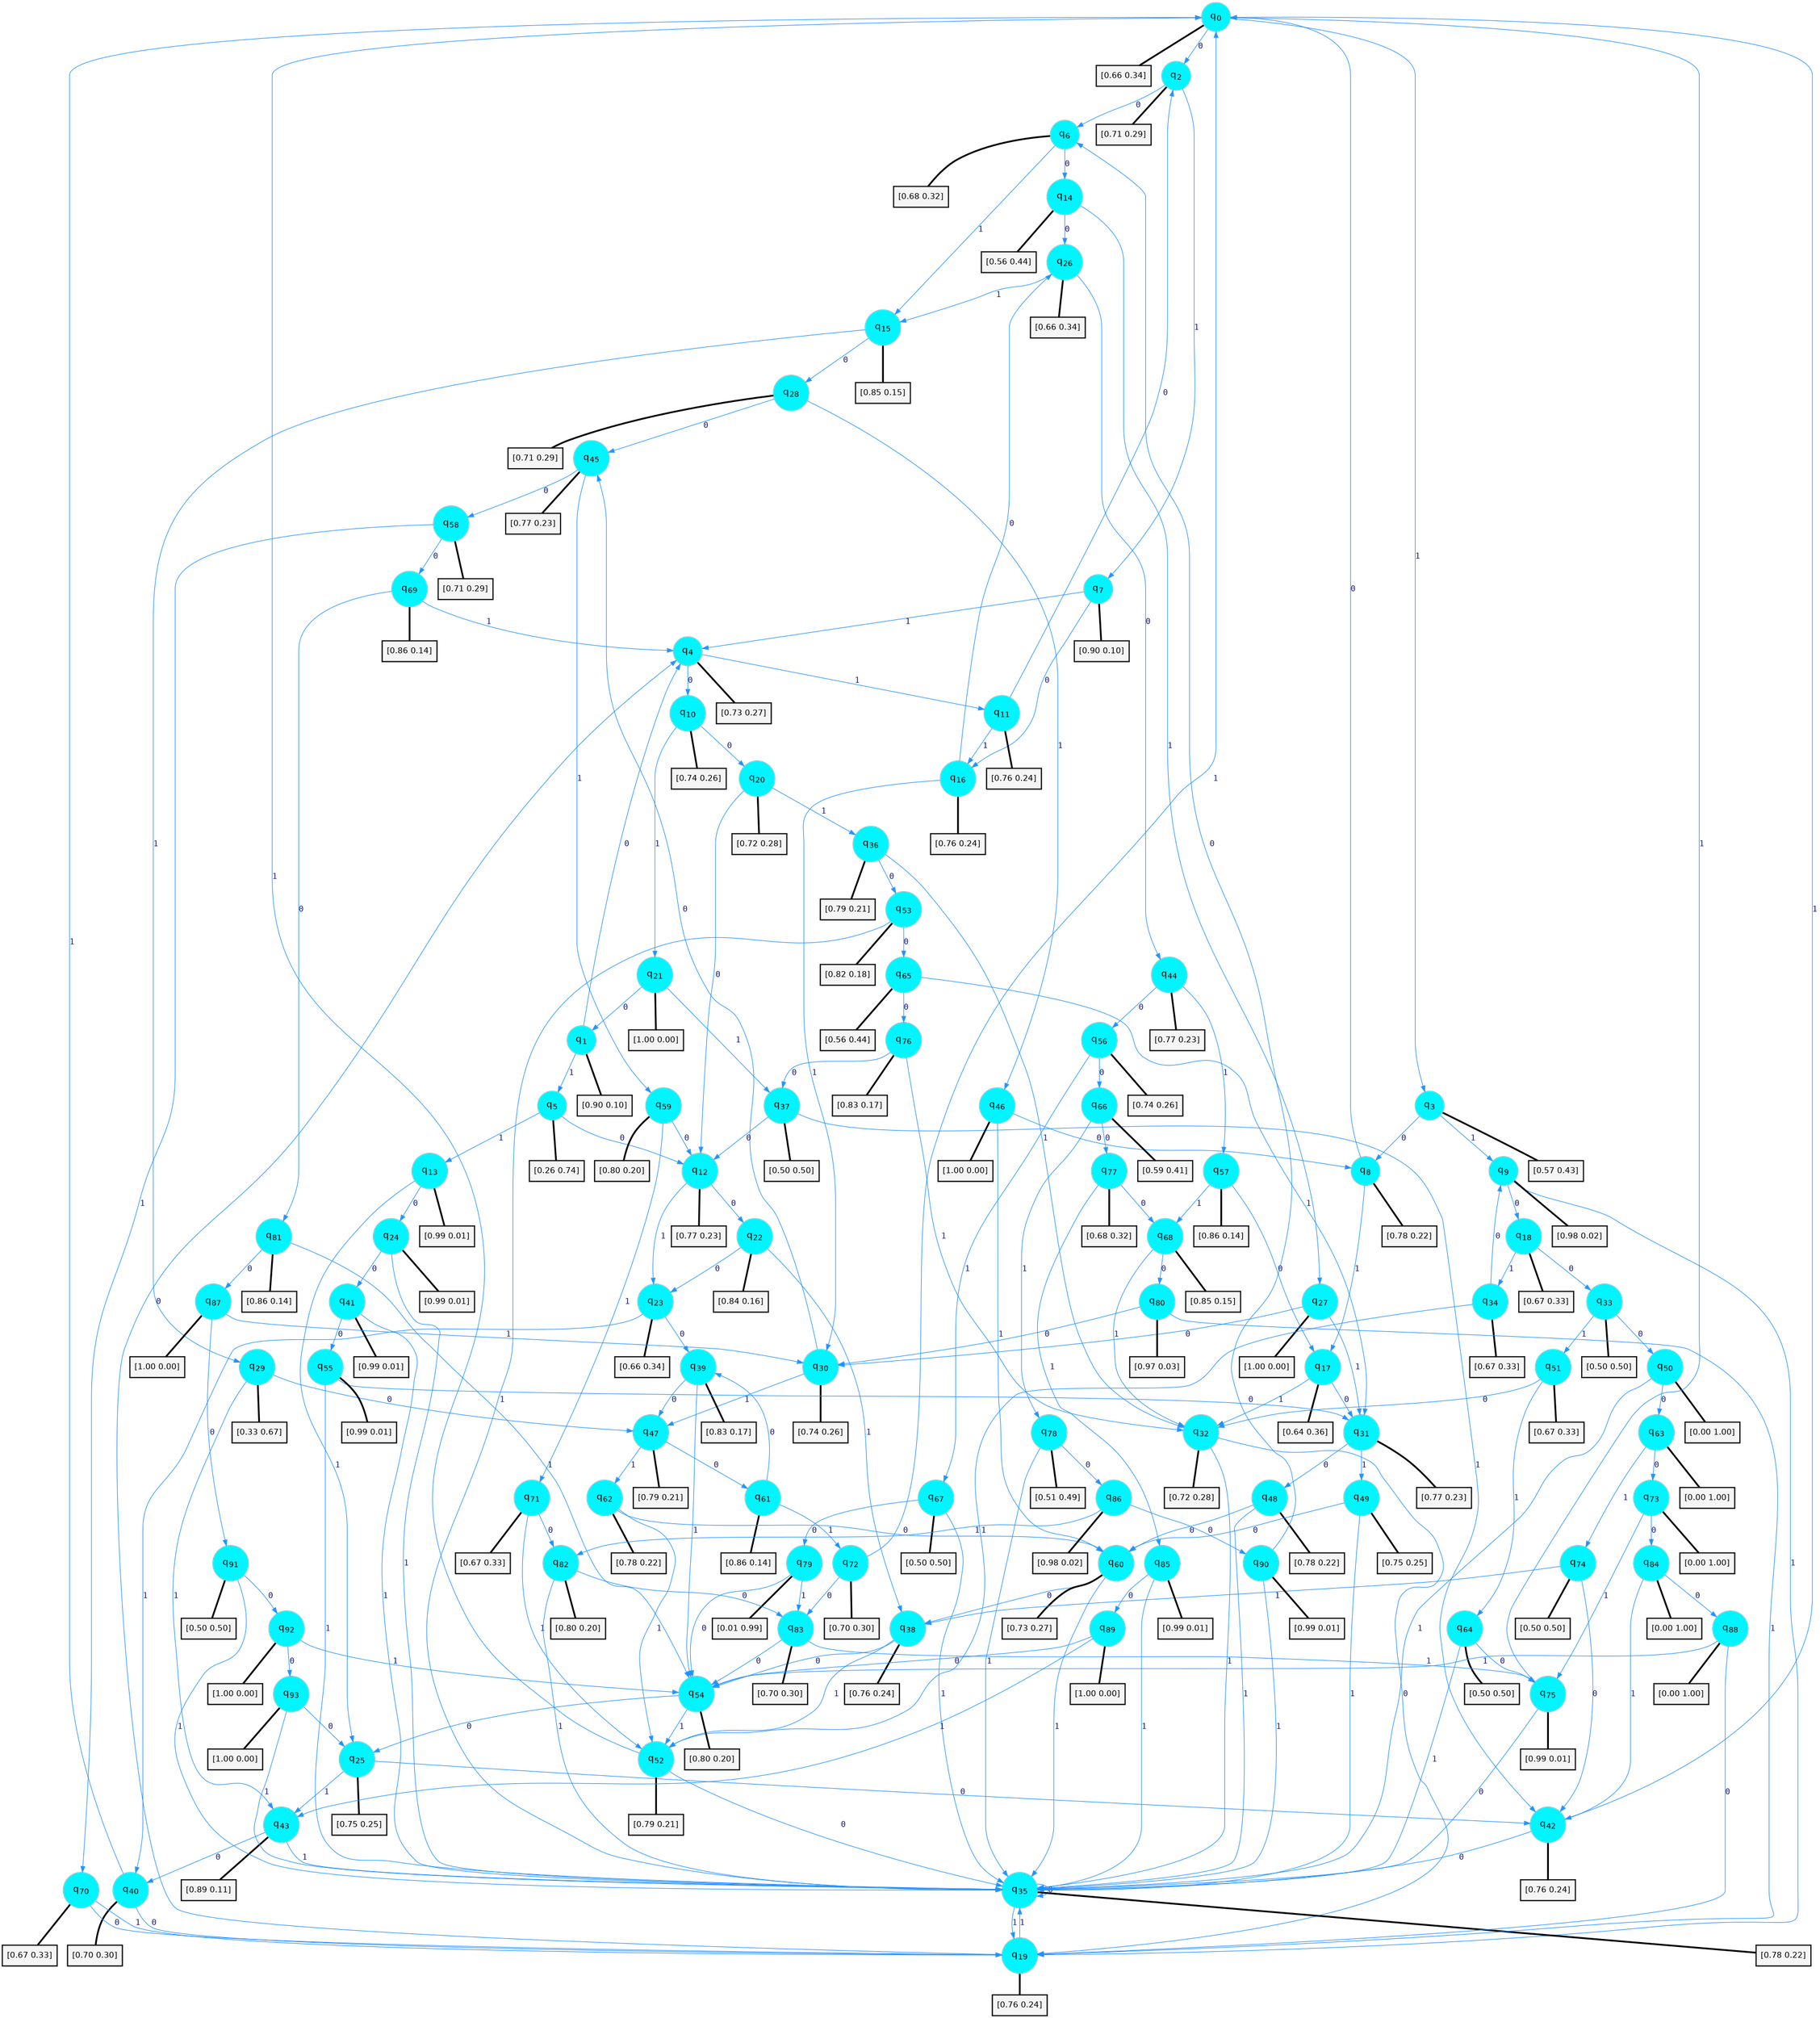 digraph G {
graph [
bgcolor=transparent, dpi=300, rankdir=TD, size="40,25"];
node [
color=gray, fillcolor=turquoise1, fontcolor=black, fontname=Helvetica, fontsize=16, fontweight=bold, shape=circle, style=filled];
edge [
arrowsize=1, color=dodgerblue1, fontcolor=midnightblue, fontname=courier, fontweight=bold, penwidth=1, style=solid, weight=20];
0[label=<q<SUB>0</SUB>>];
1[label=<q<SUB>1</SUB>>];
2[label=<q<SUB>2</SUB>>];
3[label=<q<SUB>3</SUB>>];
4[label=<q<SUB>4</SUB>>];
5[label=<q<SUB>5</SUB>>];
6[label=<q<SUB>6</SUB>>];
7[label=<q<SUB>7</SUB>>];
8[label=<q<SUB>8</SUB>>];
9[label=<q<SUB>9</SUB>>];
10[label=<q<SUB>10</SUB>>];
11[label=<q<SUB>11</SUB>>];
12[label=<q<SUB>12</SUB>>];
13[label=<q<SUB>13</SUB>>];
14[label=<q<SUB>14</SUB>>];
15[label=<q<SUB>15</SUB>>];
16[label=<q<SUB>16</SUB>>];
17[label=<q<SUB>17</SUB>>];
18[label=<q<SUB>18</SUB>>];
19[label=<q<SUB>19</SUB>>];
20[label=<q<SUB>20</SUB>>];
21[label=<q<SUB>21</SUB>>];
22[label=<q<SUB>22</SUB>>];
23[label=<q<SUB>23</SUB>>];
24[label=<q<SUB>24</SUB>>];
25[label=<q<SUB>25</SUB>>];
26[label=<q<SUB>26</SUB>>];
27[label=<q<SUB>27</SUB>>];
28[label=<q<SUB>28</SUB>>];
29[label=<q<SUB>29</SUB>>];
30[label=<q<SUB>30</SUB>>];
31[label=<q<SUB>31</SUB>>];
32[label=<q<SUB>32</SUB>>];
33[label=<q<SUB>33</SUB>>];
34[label=<q<SUB>34</SUB>>];
35[label=<q<SUB>35</SUB>>];
36[label=<q<SUB>36</SUB>>];
37[label=<q<SUB>37</SUB>>];
38[label=<q<SUB>38</SUB>>];
39[label=<q<SUB>39</SUB>>];
40[label=<q<SUB>40</SUB>>];
41[label=<q<SUB>41</SUB>>];
42[label=<q<SUB>42</SUB>>];
43[label=<q<SUB>43</SUB>>];
44[label=<q<SUB>44</SUB>>];
45[label=<q<SUB>45</SUB>>];
46[label=<q<SUB>46</SUB>>];
47[label=<q<SUB>47</SUB>>];
48[label=<q<SUB>48</SUB>>];
49[label=<q<SUB>49</SUB>>];
50[label=<q<SUB>50</SUB>>];
51[label=<q<SUB>51</SUB>>];
52[label=<q<SUB>52</SUB>>];
53[label=<q<SUB>53</SUB>>];
54[label=<q<SUB>54</SUB>>];
55[label=<q<SUB>55</SUB>>];
56[label=<q<SUB>56</SUB>>];
57[label=<q<SUB>57</SUB>>];
58[label=<q<SUB>58</SUB>>];
59[label=<q<SUB>59</SUB>>];
60[label=<q<SUB>60</SUB>>];
61[label=<q<SUB>61</SUB>>];
62[label=<q<SUB>62</SUB>>];
63[label=<q<SUB>63</SUB>>];
64[label=<q<SUB>64</SUB>>];
65[label=<q<SUB>65</SUB>>];
66[label=<q<SUB>66</SUB>>];
67[label=<q<SUB>67</SUB>>];
68[label=<q<SUB>68</SUB>>];
69[label=<q<SUB>69</SUB>>];
70[label=<q<SUB>70</SUB>>];
71[label=<q<SUB>71</SUB>>];
72[label=<q<SUB>72</SUB>>];
73[label=<q<SUB>73</SUB>>];
74[label=<q<SUB>74</SUB>>];
75[label=<q<SUB>75</SUB>>];
76[label=<q<SUB>76</SUB>>];
77[label=<q<SUB>77</SUB>>];
78[label=<q<SUB>78</SUB>>];
79[label=<q<SUB>79</SUB>>];
80[label=<q<SUB>80</SUB>>];
81[label=<q<SUB>81</SUB>>];
82[label=<q<SUB>82</SUB>>];
83[label=<q<SUB>83</SUB>>];
84[label=<q<SUB>84</SUB>>];
85[label=<q<SUB>85</SUB>>];
86[label=<q<SUB>86</SUB>>];
87[label=<q<SUB>87</SUB>>];
88[label=<q<SUB>88</SUB>>];
89[label=<q<SUB>89</SUB>>];
90[label=<q<SUB>90</SUB>>];
91[label=<q<SUB>91</SUB>>];
92[label=<q<SUB>92</SUB>>];
93[label=<q<SUB>93</SUB>>];
94[label="[0.66 0.34]", shape=box,fontcolor=black, fontname=Helvetica, fontsize=14, penwidth=2, fillcolor=whitesmoke,color=black];
95[label="[0.90 0.10]", shape=box,fontcolor=black, fontname=Helvetica, fontsize=14, penwidth=2, fillcolor=whitesmoke,color=black];
96[label="[0.71 0.29]", shape=box,fontcolor=black, fontname=Helvetica, fontsize=14, penwidth=2, fillcolor=whitesmoke,color=black];
97[label="[0.57 0.43]", shape=box,fontcolor=black, fontname=Helvetica, fontsize=14, penwidth=2, fillcolor=whitesmoke,color=black];
98[label="[0.73 0.27]", shape=box,fontcolor=black, fontname=Helvetica, fontsize=14, penwidth=2, fillcolor=whitesmoke,color=black];
99[label="[0.26 0.74]", shape=box,fontcolor=black, fontname=Helvetica, fontsize=14, penwidth=2, fillcolor=whitesmoke,color=black];
100[label="[0.68 0.32]", shape=box,fontcolor=black, fontname=Helvetica, fontsize=14, penwidth=2, fillcolor=whitesmoke,color=black];
101[label="[0.90 0.10]", shape=box,fontcolor=black, fontname=Helvetica, fontsize=14, penwidth=2, fillcolor=whitesmoke,color=black];
102[label="[0.78 0.22]", shape=box,fontcolor=black, fontname=Helvetica, fontsize=14, penwidth=2, fillcolor=whitesmoke,color=black];
103[label="[0.98 0.02]", shape=box,fontcolor=black, fontname=Helvetica, fontsize=14, penwidth=2, fillcolor=whitesmoke,color=black];
104[label="[0.74 0.26]", shape=box,fontcolor=black, fontname=Helvetica, fontsize=14, penwidth=2, fillcolor=whitesmoke,color=black];
105[label="[0.76 0.24]", shape=box,fontcolor=black, fontname=Helvetica, fontsize=14, penwidth=2, fillcolor=whitesmoke,color=black];
106[label="[0.77 0.23]", shape=box,fontcolor=black, fontname=Helvetica, fontsize=14, penwidth=2, fillcolor=whitesmoke,color=black];
107[label="[0.99 0.01]", shape=box,fontcolor=black, fontname=Helvetica, fontsize=14, penwidth=2, fillcolor=whitesmoke,color=black];
108[label="[0.56 0.44]", shape=box,fontcolor=black, fontname=Helvetica, fontsize=14, penwidth=2, fillcolor=whitesmoke,color=black];
109[label="[0.85 0.15]", shape=box,fontcolor=black, fontname=Helvetica, fontsize=14, penwidth=2, fillcolor=whitesmoke,color=black];
110[label="[0.76 0.24]", shape=box,fontcolor=black, fontname=Helvetica, fontsize=14, penwidth=2, fillcolor=whitesmoke,color=black];
111[label="[0.64 0.36]", shape=box,fontcolor=black, fontname=Helvetica, fontsize=14, penwidth=2, fillcolor=whitesmoke,color=black];
112[label="[0.67 0.33]", shape=box,fontcolor=black, fontname=Helvetica, fontsize=14, penwidth=2, fillcolor=whitesmoke,color=black];
113[label="[0.76 0.24]", shape=box,fontcolor=black, fontname=Helvetica, fontsize=14, penwidth=2, fillcolor=whitesmoke,color=black];
114[label="[0.72 0.28]", shape=box,fontcolor=black, fontname=Helvetica, fontsize=14, penwidth=2, fillcolor=whitesmoke,color=black];
115[label="[1.00 0.00]", shape=box,fontcolor=black, fontname=Helvetica, fontsize=14, penwidth=2, fillcolor=whitesmoke,color=black];
116[label="[0.84 0.16]", shape=box,fontcolor=black, fontname=Helvetica, fontsize=14, penwidth=2, fillcolor=whitesmoke,color=black];
117[label="[0.66 0.34]", shape=box,fontcolor=black, fontname=Helvetica, fontsize=14, penwidth=2, fillcolor=whitesmoke,color=black];
118[label="[0.99 0.01]", shape=box,fontcolor=black, fontname=Helvetica, fontsize=14, penwidth=2, fillcolor=whitesmoke,color=black];
119[label="[0.75 0.25]", shape=box,fontcolor=black, fontname=Helvetica, fontsize=14, penwidth=2, fillcolor=whitesmoke,color=black];
120[label="[0.66 0.34]", shape=box,fontcolor=black, fontname=Helvetica, fontsize=14, penwidth=2, fillcolor=whitesmoke,color=black];
121[label="[1.00 0.00]", shape=box,fontcolor=black, fontname=Helvetica, fontsize=14, penwidth=2, fillcolor=whitesmoke,color=black];
122[label="[0.71 0.29]", shape=box,fontcolor=black, fontname=Helvetica, fontsize=14, penwidth=2, fillcolor=whitesmoke,color=black];
123[label="[0.33 0.67]", shape=box,fontcolor=black, fontname=Helvetica, fontsize=14, penwidth=2, fillcolor=whitesmoke,color=black];
124[label="[0.74 0.26]", shape=box,fontcolor=black, fontname=Helvetica, fontsize=14, penwidth=2, fillcolor=whitesmoke,color=black];
125[label="[0.77 0.23]", shape=box,fontcolor=black, fontname=Helvetica, fontsize=14, penwidth=2, fillcolor=whitesmoke,color=black];
126[label="[0.72 0.28]", shape=box,fontcolor=black, fontname=Helvetica, fontsize=14, penwidth=2, fillcolor=whitesmoke,color=black];
127[label="[0.50 0.50]", shape=box,fontcolor=black, fontname=Helvetica, fontsize=14, penwidth=2, fillcolor=whitesmoke,color=black];
128[label="[0.67 0.33]", shape=box,fontcolor=black, fontname=Helvetica, fontsize=14, penwidth=2, fillcolor=whitesmoke,color=black];
129[label="[0.78 0.22]", shape=box,fontcolor=black, fontname=Helvetica, fontsize=14, penwidth=2, fillcolor=whitesmoke,color=black];
130[label="[0.79 0.21]", shape=box,fontcolor=black, fontname=Helvetica, fontsize=14, penwidth=2, fillcolor=whitesmoke,color=black];
131[label="[0.50 0.50]", shape=box,fontcolor=black, fontname=Helvetica, fontsize=14, penwidth=2, fillcolor=whitesmoke,color=black];
132[label="[0.76 0.24]", shape=box,fontcolor=black, fontname=Helvetica, fontsize=14, penwidth=2, fillcolor=whitesmoke,color=black];
133[label="[0.83 0.17]", shape=box,fontcolor=black, fontname=Helvetica, fontsize=14, penwidth=2, fillcolor=whitesmoke,color=black];
134[label="[0.70 0.30]", shape=box,fontcolor=black, fontname=Helvetica, fontsize=14, penwidth=2, fillcolor=whitesmoke,color=black];
135[label="[0.99 0.01]", shape=box,fontcolor=black, fontname=Helvetica, fontsize=14, penwidth=2, fillcolor=whitesmoke,color=black];
136[label="[0.76 0.24]", shape=box,fontcolor=black, fontname=Helvetica, fontsize=14, penwidth=2, fillcolor=whitesmoke,color=black];
137[label="[0.89 0.11]", shape=box,fontcolor=black, fontname=Helvetica, fontsize=14, penwidth=2, fillcolor=whitesmoke,color=black];
138[label="[0.77 0.23]", shape=box,fontcolor=black, fontname=Helvetica, fontsize=14, penwidth=2, fillcolor=whitesmoke,color=black];
139[label="[0.77 0.23]", shape=box,fontcolor=black, fontname=Helvetica, fontsize=14, penwidth=2, fillcolor=whitesmoke,color=black];
140[label="[1.00 0.00]", shape=box,fontcolor=black, fontname=Helvetica, fontsize=14, penwidth=2, fillcolor=whitesmoke,color=black];
141[label="[0.79 0.21]", shape=box,fontcolor=black, fontname=Helvetica, fontsize=14, penwidth=2, fillcolor=whitesmoke,color=black];
142[label="[0.78 0.22]", shape=box,fontcolor=black, fontname=Helvetica, fontsize=14, penwidth=2, fillcolor=whitesmoke,color=black];
143[label="[0.75 0.25]", shape=box,fontcolor=black, fontname=Helvetica, fontsize=14, penwidth=2, fillcolor=whitesmoke,color=black];
144[label="[0.00 1.00]", shape=box,fontcolor=black, fontname=Helvetica, fontsize=14, penwidth=2, fillcolor=whitesmoke,color=black];
145[label="[0.67 0.33]", shape=box,fontcolor=black, fontname=Helvetica, fontsize=14, penwidth=2, fillcolor=whitesmoke,color=black];
146[label="[0.79 0.21]", shape=box,fontcolor=black, fontname=Helvetica, fontsize=14, penwidth=2, fillcolor=whitesmoke,color=black];
147[label="[0.82 0.18]", shape=box,fontcolor=black, fontname=Helvetica, fontsize=14, penwidth=2, fillcolor=whitesmoke,color=black];
148[label="[0.80 0.20]", shape=box,fontcolor=black, fontname=Helvetica, fontsize=14, penwidth=2, fillcolor=whitesmoke,color=black];
149[label="[0.99 0.01]", shape=box,fontcolor=black, fontname=Helvetica, fontsize=14, penwidth=2, fillcolor=whitesmoke,color=black];
150[label="[0.74 0.26]", shape=box,fontcolor=black, fontname=Helvetica, fontsize=14, penwidth=2, fillcolor=whitesmoke,color=black];
151[label="[0.86 0.14]", shape=box,fontcolor=black, fontname=Helvetica, fontsize=14, penwidth=2, fillcolor=whitesmoke,color=black];
152[label="[0.71 0.29]", shape=box,fontcolor=black, fontname=Helvetica, fontsize=14, penwidth=2, fillcolor=whitesmoke,color=black];
153[label="[0.80 0.20]", shape=box,fontcolor=black, fontname=Helvetica, fontsize=14, penwidth=2, fillcolor=whitesmoke,color=black];
154[label="[0.73 0.27]", shape=box,fontcolor=black, fontname=Helvetica, fontsize=14, penwidth=2, fillcolor=whitesmoke,color=black];
155[label="[0.86 0.14]", shape=box,fontcolor=black, fontname=Helvetica, fontsize=14, penwidth=2, fillcolor=whitesmoke,color=black];
156[label="[0.78 0.22]", shape=box,fontcolor=black, fontname=Helvetica, fontsize=14, penwidth=2, fillcolor=whitesmoke,color=black];
157[label="[0.00 1.00]", shape=box,fontcolor=black, fontname=Helvetica, fontsize=14, penwidth=2, fillcolor=whitesmoke,color=black];
158[label="[0.50 0.50]", shape=box,fontcolor=black, fontname=Helvetica, fontsize=14, penwidth=2, fillcolor=whitesmoke,color=black];
159[label="[0.56 0.44]", shape=box,fontcolor=black, fontname=Helvetica, fontsize=14, penwidth=2, fillcolor=whitesmoke,color=black];
160[label="[0.59 0.41]", shape=box,fontcolor=black, fontname=Helvetica, fontsize=14, penwidth=2, fillcolor=whitesmoke,color=black];
161[label="[0.50 0.50]", shape=box,fontcolor=black, fontname=Helvetica, fontsize=14, penwidth=2, fillcolor=whitesmoke,color=black];
162[label="[0.85 0.15]", shape=box,fontcolor=black, fontname=Helvetica, fontsize=14, penwidth=2, fillcolor=whitesmoke,color=black];
163[label="[0.86 0.14]", shape=box,fontcolor=black, fontname=Helvetica, fontsize=14, penwidth=2, fillcolor=whitesmoke,color=black];
164[label="[0.67 0.33]", shape=box,fontcolor=black, fontname=Helvetica, fontsize=14, penwidth=2, fillcolor=whitesmoke,color=black];
165[label="[0.67 0.33]", shape=box,fontcolor=black, fontname=Helvetica, fontsize=14, penwidth=2, fillcolor=whitesmoke,color=black];
166[label="[0.70 0.30]", shape=box,fontcolor=black, fontname=Helvetica, fontsize=14, penwidth=2, fillcolor=whitesmoke,color=black];
167[label="[0.00 1.00]", shape=box,fontcolor=black, fontname=Helvetica, fontsize=14, penwidth=2, fillcolor=whitesmoke,color=black];
168[label="[0.50 0.50]", shape=box,fontcolor=black, fontname=Helvetica, fontsize=14, penwidth=2, fillcolor=whitesmoke,color=black];
169[label="[0.99 0.01]", shape=box,fontcolor=black, fontname=Helvetica, fontsize=14, penwidth=2, fillcolor=whitesmoke,color=black];
170[label="[0.83 0.17]", shape=box,fontcolor=black, fontname=Helvetica, fontsize=14, penwidth=2, fillcolor=whitesmoke,color=black];
171[label="[0.68 0.32]", shape=box,fontcolor=black, fontname=Helvetica, fontsize=14, penwidth=2, fillcolor=whitesmoke,color=black];
172[label="[0.51 0.49]", shape=box,fontcolor=black, fontname=Helvetica, fontsize=14, penwidth=2, fillcolor=whitesmoke,color=black];
173[label="[0.01 0.99]", shape=box,fontcolor=black, fontname=Helvetica, fontsize=14, penwidth=2, fillcolor=whitesmoke,color=black];
174[label="[0.97 0.03]", shape=box,fontcolor=black, fontname=Helvetica, fontsize=14, penwidth=2, fillcolor=whitesmoke,color=black];
175[label="[0.86 0.14]", shape=box,fontcolor=black, fontname=Helvetica, fontsize=14, penwidth=2, fillcolor=whitesmoke,color=black];
176[label="[0.80 0.20]", shape=box,fontcolor=black, fontname=Helvetica, fontsize=14, penwidth=2, fillcolor=whitesmoke,color=black];
177[label="[0.70 0.30]", shape=box,fontcolor=black, fontname=Helvetica, fontsize=14, penwidth=2, fillcolor=whitesmoke,color=black];
178[label="[0.00 1.00]", shape=box,fontcolor=black, fontname=Helvetica, fontsize=14, penwidth=2, fillcolor=whitesmoke,color=black];
179[label="[0.99 0.01]", shape=box,fontcolor=black, fontname=Helvetica, fontsize=14, penwidth=2, fillcolor=whitesmoke,color=black];
180[label="[0.98 0.02]", shape=box,fontcolor=black, fontname=Helvetica, fontsize=14, penwidth=2, fillcolor=whitesmoke,color=black];
181[label="[1.00 0.00]", shape=box,fontcolor=black, fontname=Helvetica, fontsize=14, penwidth=2, fillcolor=whitesmoke,color=black];
182[label="[0.00 1.00]", shape=box,fontcolor=black, fontname=Helvetica, fontsize=14, penwidth=2, fillcolor=whitesmoke,color=black];
183[label="[1.00 0.00]", shape=box,fontcolor=black, fontname=Helvetica, fontsize=14, penwidth=2, fillcolor=whitesmoke,color=black];
184[label="[0.99 0.01]", shape=box,fontcolor=black, fontname=Helvetica, fontsize=14, penwidth=2, fillcolor=whitesmoke,color=black];
185[label="[0.50 0.50]", shape=box,fontcolor=black, fontname=Helvetica, fontsize=14, penwidth=2, fillcolor=whitesmoke,color=black];
186[label="[1.00 0.00]", shape=box,fontcolor=black, fontname=Helvetica, fontsize=14, penwidth=2, fillcolor=whitesmoke,color=black];
187[label="[1.00 0.00]", shape=box,fontcolor=black, fontname=Helvetica, fontsize=14, penwidth=2, fillcolor=whitesmoke,color=black];
0->2 [label=0];
0->3 [label=1];
0->94 [arrowhead=none, penwidth=3,color=black];
1->4 [label=0];
1->5 [label=1];
1->95 [arrowhead=none, penwidth=3,color=black];
2->6 [label=0];
2->7 [label=1];
2->96 [arrowhead=none, penwidth=3,color=black];
3->8 [label=0];
3->9 [label=1];
3->97 [arrowhead=none, penwidth=3,color=black];
4->10 [label=0];
4->11 [label=1];
4->98 [arrowhead=none, penwidth=3,color=black];
5->12 [label=0];
5->13 [label=1];
5->99 [arrowhead=none, penwidth=3,color=black];
6->14 [label=0];
6->15 [label=1];
6->100 [arrowhead=none, penwidth=3,color=black];
7->16 [label=0];
7->4 [label=1];
7->101 [arrowhead=none, penwidth=3,color=black];
8->0 [label=0];
8->17 [label=1];
8->102 [arrowhead=none, penwidth=3,color=black];
9->18 [label=0];
9->19 [label=1];
9->103 [arrowhead=none, penwidth=3,color=black];
10->20 [label=0];
10->21 [label=1];
10->104 [arrowhead=none, penwidth=3,color=black];
11->2 [label=0];
11->16 [label=1];
11->105 [arrowhead=none, penwidth=3,color=black];
12->22 [label=0];
12->23 [label=1];
12->106 [arrowhead=none, penwidth=3,color=black];
13->24 [label=0];
13->25 [label=1];
13->107 [arrowhead=none, penwidth=3,color=black];
14->26 [label=0];
14->27 [label=1];
14->108 [arrowhead=none, penwidth=3,color=black];
15->28 [label=0];
15->29 [label=1];
15->109 [arrowhead=none, penwidth=3,color=black];
16->26 [label=0];
16->30 [label=1];
16->110 [arrowhead=none, penwidth=3,color=black];
17->31 [label=0];
17->32 [label=1];
17->111 [arrowhead=none, penwidth=3,color=black];
18->33 [label=0];
18->34 [label=1];
18->112 [arrowhead=none, penwidth=3,color=black];
19->4 [label=0];
19->35 [label=1];
19->113 [arrowhead=none, penwidth=3,color=black];
20->12 [label=0];
20->36 [label=1];
20->114 [arrowhead=none, penwidth=3,color=black];
21->1 [label=0];
21->37 [label=1];
21->115 [arrowhead=none, penwidth=3,color=black];
22->23 [label=0];
22->38 [label=1];
22->116 [arrowhead=none, penwidth=3,color=black];
23->39 [label=0];
23->40 [label=1];
23->117 [arrowhead=none, penwidth=3,color=black];
24->41 [label=0];
24->35 [label=1];
24->118 [arrowhead=none, penwidth=3,color=black];
25->42 [label=0];
25->43 [label=1];
25->119 [arrowhead=none, penwidth=3,color=black];
26->44 [label=0];
26->15 [label=1];
26->120 [arrowhead=none, penwidth=3,color=black];
27->30 [label=0];
27->31 [label=1];
27->121 [arrowhead=none, penwidth=3,color=black];
28->45 [label=0];
28->46 [label=1];
28->122 [arrowhead=none, penwidth=3,color=black];
29->47 [label=0];
29->43 [label=1];
29->123 [arrowhead=none, penwidth=3,color=black];
30->45 [label=0];
30->47 [label=1];
30->124 [arrowhead=none, penwidth=3,color=black];
31->48 [label=0];
31->49 [label=1];
31->125 [arrowhead=none, penwidth=3,color=black];
32->19 [label=0];
32->35 [label=1];
32->126 [arrowhead=none, penwidth=3,color=black];
33->50 [label=0];
33->51 [label=1];
33->127 [arrowhead=none, penwidth=3,color=black];
34->9 [label=0];
34->52 [label=1];
34->128 [arrowhead=none, penwidth=3,color=black];
35->35 [label=0];
35->19 [label=1];
35->129 [arrowhead=none, penwidth=3,color=black];
36->53 [label=0];
36->32 [label=1];
36->130 [arrowhead=none, penwidth=3,color=black];
37->12 [label=0];
37->42 [label=1];
37->131 [arrowhead=none, penwidth=3,color=black];
38->54 [label=0];
38->52 [label=1];
38->132 [arrowhead=none, penwidth=3,color=black];
39->47 [label=0];
39->54 [label=1];
39->133 [arrowhead=none, penwidth=3,color=black];
40->19 [label=0];
40->0 [label=1];
40->134 [arrowhead=none, penwidth=3,color=black];
41->55 [label=0];
41->35 [label=1];
41->135 [arrowhead=none, penwidth=3,color=black];
42->35 [label=0];
42->0 [label=1];
42->136 [arrowhead=none, penwidth=3,color=black];
43->40 [label=0];
43->35 [label=1];
43->137 [arrowhead=none, penwidth=3,color=black];
44->56 [label=0];
44->57 [label=1];
44->138 [arrowhead=none, penwidth=3,color=black];
45->58 [label=0];
45->59 [label=1];
45->139 [arrowhead=none, penwidth=3,color=black];
46->8 [label=0];
46->60 [label=1];
46->140 [arrowhead=none, penwidth=3,color=black];
47->61 [label=0];
47->62 [label=1];
47->141 [arrowhead=none, penwidth=3,color=black];
48->60 [label=0];
48->35 [label=1];
48->142 [arrowhead=none, penwidth=3,color=black];
49->60 [label=0];
49->35 [label=1];
49->143 [arrowhead=none, penwidth=3,color=black];
50->63 [label=0];
50->35 [label=1];
50->144 [arrowhead=none, penwidth=3,color=black];
51->32 [label=0];
51->64 [label=1];
51->145 [arrowhead=none, penwidth=3,color=black];
52->35 [label=0];
52->0 [label=1];
52->146 [arrowhead=none, penwidth=3,color=black];
53->65 [label=0];
53->35 [label=1];
53->147 [arrowhead=none, penwidth=3,color=black];
54->25 [label=0];
54->52 [label=1];
54->148 [arrowhead=none, penwidth=3,color=black];
55->31 [label=0];
55->35 [label=1];
55->149 [arrowhead=none, penwidth=3,color=black];
56->66 [label=0];
56->67 [label=1];
56->150 [arrowhead=none, penwidth=3,color=black];
57->17 [label=0];
57->68 [label=1];
57->151 [arrowhead=none, penwidth=3,color=black];
58->69 [label=0];
58->70 [label=1];
58->152 [arrowhead=none, penwidth=3,color=black];
59->12 [label=0];
59->71 [label=1];
59->153 [arrowhead=none, penwidth=3,color=black];
60->38 [label=0];
60->35 [label=1];
60->154 [arrowhead=none, penwidth=3,color=black];
61->39 [label=0];
61->72 [label=1];
61->155 [arrowhead=none, penwidth=3,color=black];
62->60 [label=0];
62->52 [label=1];
62->156 [arrowhead=none, penwidth=3,color=black];
63->73 [label=0];
63->74 [label=1];
63->157 [arrowhead=none, penwidth=3,color=black];
64->75 [label=0];
64->35 [label=1];
64->158 [arrowhead=none, penwidth=3,color=black];
65->76 [label=0];
65->31 [label=1];
65->159 [arrowhead=none, penwidth=3,color=black];
66->77 [label=0];
66->78 [label=1];
66->160 [arrowhead=none, penwidth=3,color=black];
67->79 [label=0];
67->35 [label=1];
67->161 [arrowhead=none, penwidth=3,color=black];
68->80 [label=0];
68->32 [label=1];
68->162 [arrowhead=none, penwidth=3,color=black];
69->81 [label=0];
69->4 [label=1];
69->163 [arrowhead=none, penwidth=3,color=black];
70->19 [label=0];
70->19 [label=1];
70->164 [arrowhead=none, penwidth=3,color=black];
71->82 [label=0];
71->52 [label=1];
71->165 [arrowhead=none, penwidth=3,color=black];
72->83 [label=0];
72->0 [label=1];
72->166 [arrowhead=none, penwidth=3,color=black];
73->84 [label=0];
73->75 [label=1];
73->167 [arrowhead=none, penwidth=3,color=black];
74->42 [label=0];
74->38 [label=1];
74->168 [arrowhead=none, penwidth=3,color=black];
75->35 [label=0];
75->0 [label=1];
75->169 [arrowhead=none, penwidth=3,color=black];
76->37 [label=0];
76->32 [label=1];
76->170 [arrowhead=none, penwidth=3,color=black];
77->68 [label=0];
77->85 [label=1];
77->171 [arrowhead=none, penwidth=3,color=black];
78->86 [label=0];
78->35 [label=1];
78->172 [arrowhead=none, penwidth=3,color=black];
79->54 [label=0];
79->83 [label=1];
79->173 [arrowhead=none, penwidth=3,color=black];
80->30 [label=0];
80->19 [label=1];
80->174 [arrowhead=none, penwidth=3,color=black];
81->87 [label=0];
81->54 [label=1];
81->175 [arrowhead=none, penwidth=3,color=black];
82->83 [label=0];
82->35 [label=1];
82->176 [arrowhead=none, penwidth=3,color=black];
83->54 [label=0];
83->75 [label=1];
83->177 [arrowhead=none, penwidth=3,color=black];
84->88 [label=0];
84->42 [label=1];
84->178 [arrowhead=none, penwidth=3,color=black];
85->89 [label=0];
85->35 [label=1];
85->179 [arrowhead=none, penwidth=3,color=black];
86->90 [label=0];
86->82 [label=1];
86->180 [arrowhead=none, penwidth=3,color=black];
87->91 [label=0];
87->30 [label=1];
87->181 [arrowhead=none, penwidth=3,color=black];
88->19 [label=0];
88->54 [label=1];
88->182 [arrowhead=none, penwidth=3,color=black];
89->54 [label=0];
89->43 [label=1];
89->183 [arrowhead=none, penwidth=3,color=black];
90->6 [label=0];
90->35 [label=1];
90->184 [arrowhead=none, penwidth=3,color=black];
91->92 [label=0];
91->35 [label=1];
91->185 [arrowhead=none, penwidth=3,color=black];
92->93 [label=0];
92->54 [label=1];
92->186 [arrowhead=none, penwidth=3,color=black];
93->25 [label=0];
93->35 [label=1];
93->187 [arrowhead=none, penwidth=3,color=black];
}
